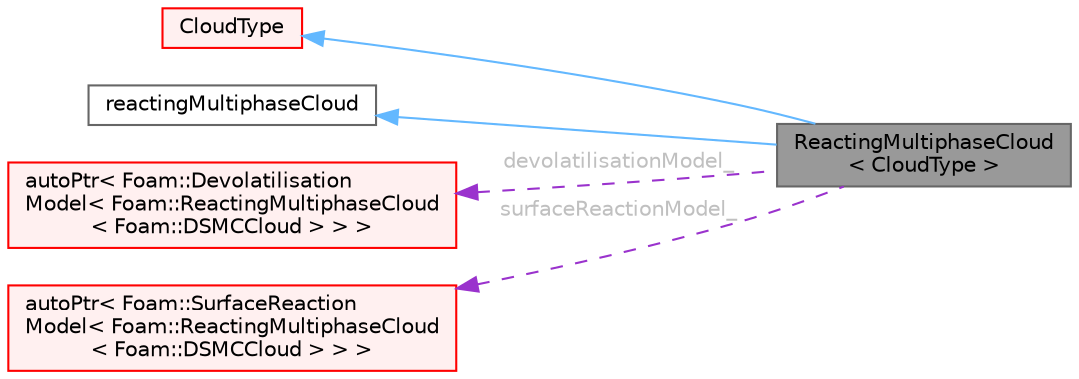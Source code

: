 digraph "ReactingMultiphaseCloud&lt; CloudType &gt;"
{
 // LATEX_PDF_SIZE
  bgcolor="transparent";
  edge [fontname=Helvetica,fontsize=10,labelfontname=Helvetica,labelfontsize=10];
  node [fontname=Helvetica,fontsize=10,shape=box,height=0.2,width=0.4];
  rankdir="LR";
  Node1 [id="Node000001",label="ReactingMultiphaseCloud\l\< CloudType \>",height=0.2,width=0.4,color="gray40", fillcolor="grey60", style="filled", fontcolor="black",tooltip="Templated base class for multiphase reacting cloud."];
  Node2 -> Node1 [id="edge1_Node000001_Node000002",dir="back",color="steelblue1",style="solid",tooltip=" "];
  Node2 [id="Node000002",label="CloudType",height=0.2,width=0.4,color="red", fillcolor="#FFF0F0", style="filled",URL="$classFoam_1_1DSMCCloud.html",tooltip="Templated base class for dsmc cloud."];
  Node24 -> Node1 [id="edge2_Node000001_Node000024",dir="back",color="steelblue1",style="solid",tooltip=" "];
  Node24 [id="Node000024",label="reactingMultiphaseCloud",height=0.2,width=0.4,color="gray40", fillcolor="white", style="filled",URL="$classFoam_1_1reactingMultiphaseCloud.html",tooltip="Virtual abstract base class for templated reactingMultiphaseCloud."];
  Node25 -> Node1 [id="edge3_Node000001_Node000025",dir="back",color="darkorchid3",style="dashed",tooltip=" ",label=" devolatilisationModel_",fontcolor="grey" ];
  Node25 [id="Node000025",label="autoPtr\< Foam::Devolatilisation\lModel\< Foam::ReactingMultiphaseCloud\l\< Foam::DSMCCloud \> \> \>",height=0.2,width=0.4,color="red", fillcolor="#FFF0F0", style="filled",URL="$classFoam_1_1autoPtr.html",tooltip=" "];
  Node27 -> Node1 [id="edge4_Node000001_Node000027",dir="back",color="darkorchid3",style="dashed",tooltip=" ",label=" surfaceReactionModel_",fontcolor="grey" ];
  Node27 [id="Node000027",label="autoPtr\< Foam::SurfaceReaction\lModel\< Foam::ReactingMultiphaseCloud\l\< Foam::DSMCCloud \> \> \>",height=0.2,width=0.4,color="red", fillcolor="#FFF0F0", style="filled",URL="$classFoam_1_1autoPtr.html",tooltip=" "];
}
